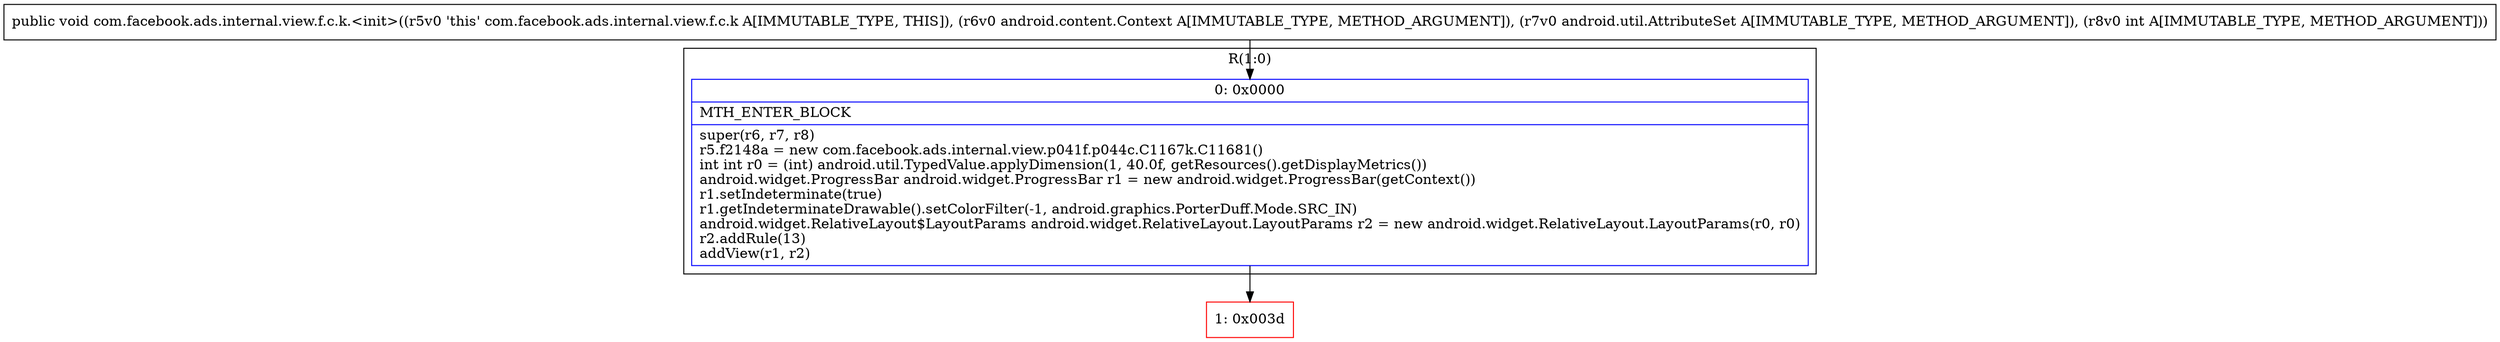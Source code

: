 digraph "CFG forcom.facebook.ads.internal.view.f.c.k.\<init\>(Landroid\/content\/Context;Landroid\/util\/AttributeSet;I)V" {
subgraph cluster_Region_1842983282 {
label = "R(1:0)";
node [shape=record,color=blue];
Node_0 [shape=record,label="{0\:\ 0x0000|MTH_ENTER_BLOCK\l|super(r6, r7, r8)\lr5.f2148a = new com.facebook.ads.internal.view.p041f.p044c.C1167k.C11681()\lint int r0 = (int) android.util.TypedValue.applyDimension(1, 40.0f, getResources().getDisplayMetrics())\landroid.widget.ProgressBar android.widget.ProgressBar r1 = new android.widget.ProgressBar(getContext())\lr1.setIndeterminate(true)\lr1.getIndeterminateDrawable().setColorFilter(\-1, android.graphics.PorterDuff.Mode.SRC_IN)\landroid.widget.RelativeLayout$LayoutParams android.widget.RelativeLayout.LayoutParams r2 = new android.widget.RelativeLayout.LayoutParams(r0, r0)\lr2.addRule(13)\laddView(r1, r2)\l}"];
}
Node_1 [shape=record,color=red,label="{1\:\ 0x003d}"];
MethodNode[shape=record,label="{public void com.facebook.ads.internal.view.f.c.k.\<init\>((r5v0 'this' com.facebook.ads.internal.view.f.c.k A[IMMUTABLE_TYPE, THIS]), (r6v0 android.content.Context A[IMMUTABLE_TYPE, METHOD_ARGUMENT]), (r7v0 android.util.AttributeSet A[IMMUTABLE_TYPE, METHOD_ARGUMENT]), (r8v0 int A[IMMUTABLE_TYPE, METHOD_ARGUMENT])) }"];
MethodNode -> Node_0;
Node_0 -> Node_1;
}

